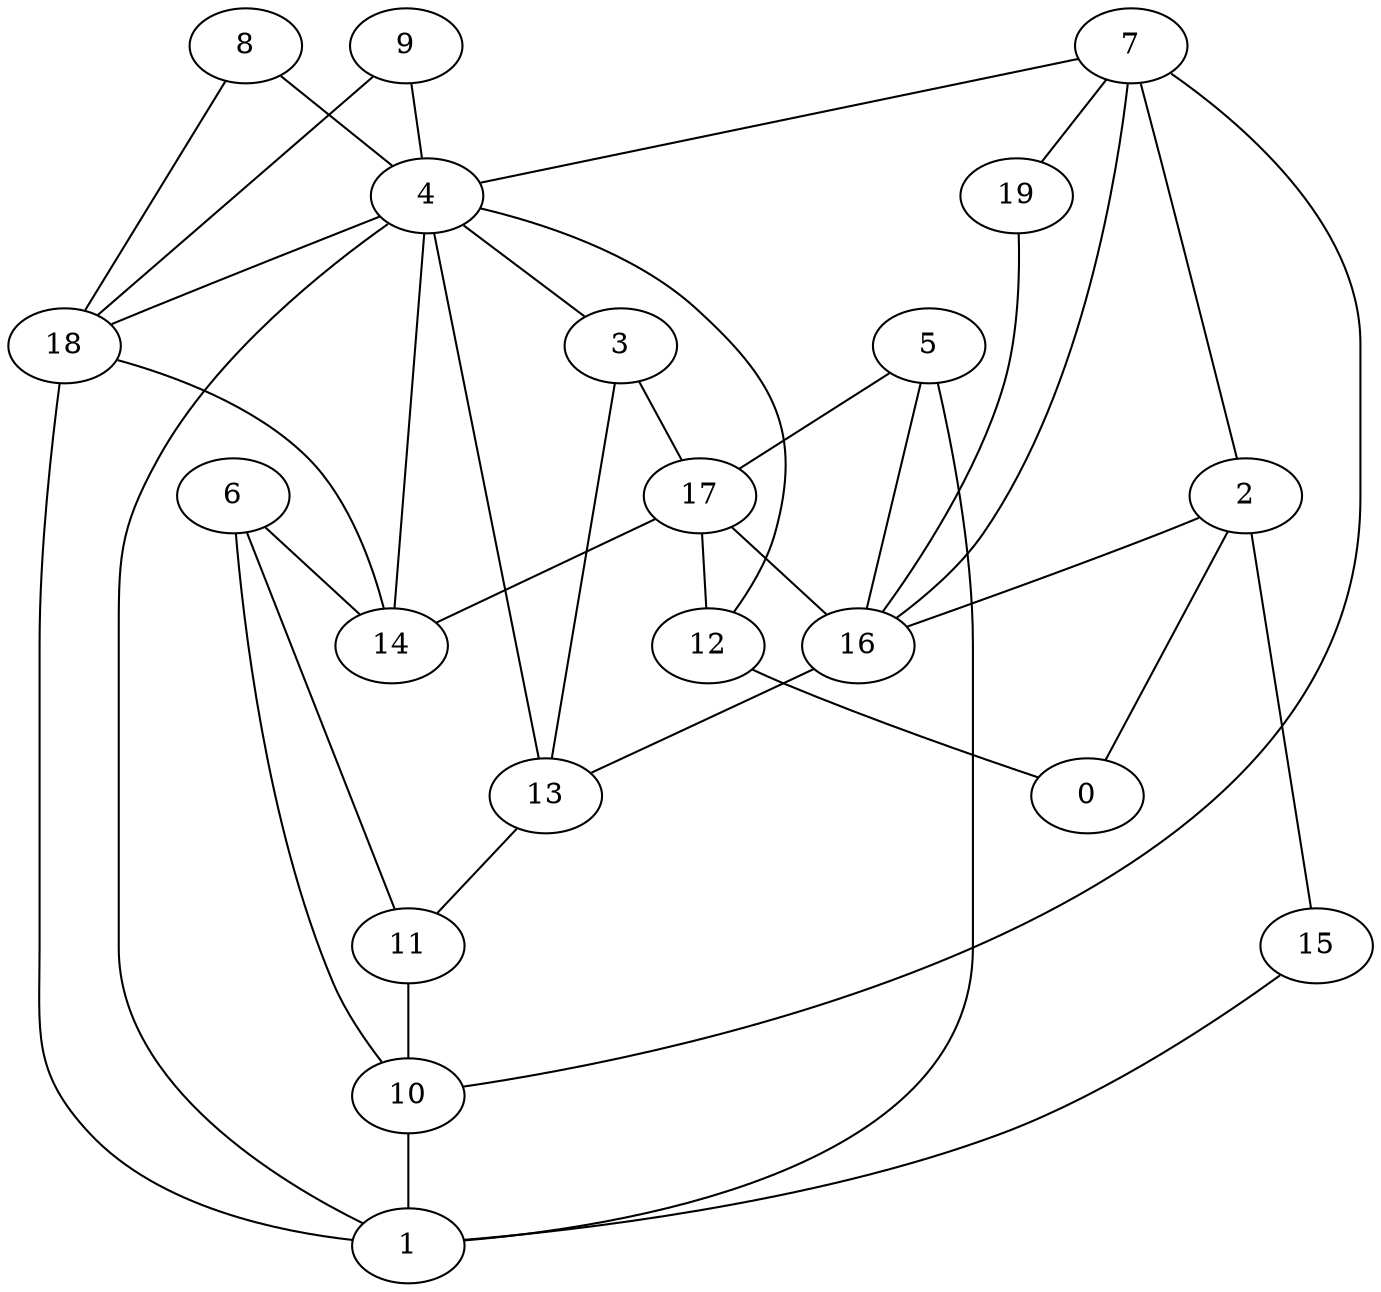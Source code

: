 digraph GG_graph {

subgraph G_graph {
edge [color = black]
"12" -> "0" [dir = none]
"3" -> "17" [dir = none]
"3" -> "13" [dir = none]
"16" -> "13" [dir = none]
"5" -> "17" [dir = none]
"5" -> "1" [dir = none]
"5" -> "16" [dir = none]
"10" -> "1" [dir = none]
"19" -> "16" [dir = none]
"6" -> "11" [dir = none]
"6" -> "14" [dir = none]
"6" -> "10" [dir = none]
"8" -> "4" [dir = none]
"8" -> "18" [dir = none]
"7" -> "4" [dir = none]
"7" -> "10" [dir = none]
"7" -> "16" [dir = none]
"7" -> "19" [dir = none]
"7" -> "2" [dir = none]
"17" -> "14" [dir = none]
"17" -> "16" [dir = none]
"17" -> "12" [dir = none]
"9" -> "18" [dir = none]
"9" -> "4" [dir = none]
"18" -> "14" [dir = none]
"18" -> "1" [dir = none]
"11" -> "10" [dir = none]
"15" -> "1" [dir = none]
"13" -> "11" [dir = none]
"4" -> "12" [dir = none]
"4" -> "14" [dir = none]
"4" -> "13" [dir = none]
"4" -> "3" [dir = none]
"4" -> "18" [dir = none]
"4" -> "1" [dir = none]
"2" -> "16" [dir = none]
"2" -> "15" [dir = none]
"2" -> "0" [dir = none]
}

}
